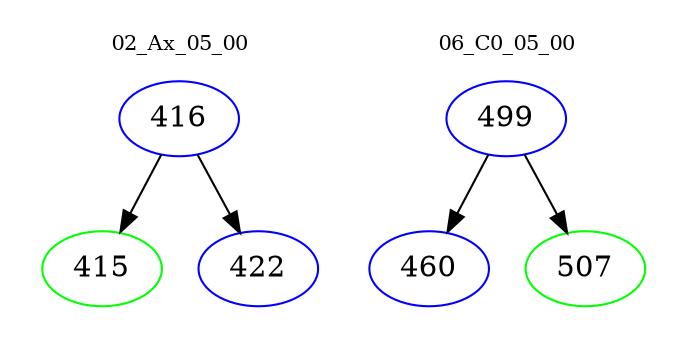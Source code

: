 digraph{
subgraph cluster_0 {
color = white
label = "02_Ax_05_00";
fontsize=10;
T0_416 [label="416", color="blue"]
T0_416 -> T0_415 [color="black"]
T0_415 [label="415", color="green"]
T0_416 -> T0_422 [color="black"]
T0_422 [label="422", color="blue"]
}
subgraph cluster_1 {
color = white
label = "06_C0_05_00";
fontsize=10;
T1_499 [label="499", color="blue"]
T1_499 -> T1_460 [color="black"]
T1_460 [label="460", color="blue"]
T1_499 -> T1_507 [color="black"]
T1_507 [label="507", color="green"]
}
}

